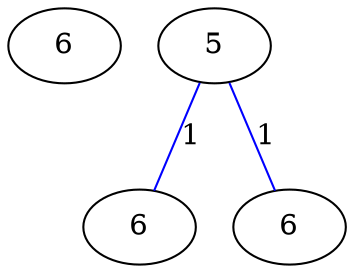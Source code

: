 graph G {
	0 [label="6"];
	1 [label="5"];
	2 [label="6"];
	3 [label="6"];
	1 -- 2 [label="1", color=blue];
	1 -- 3 [label="1", color=blue];
}